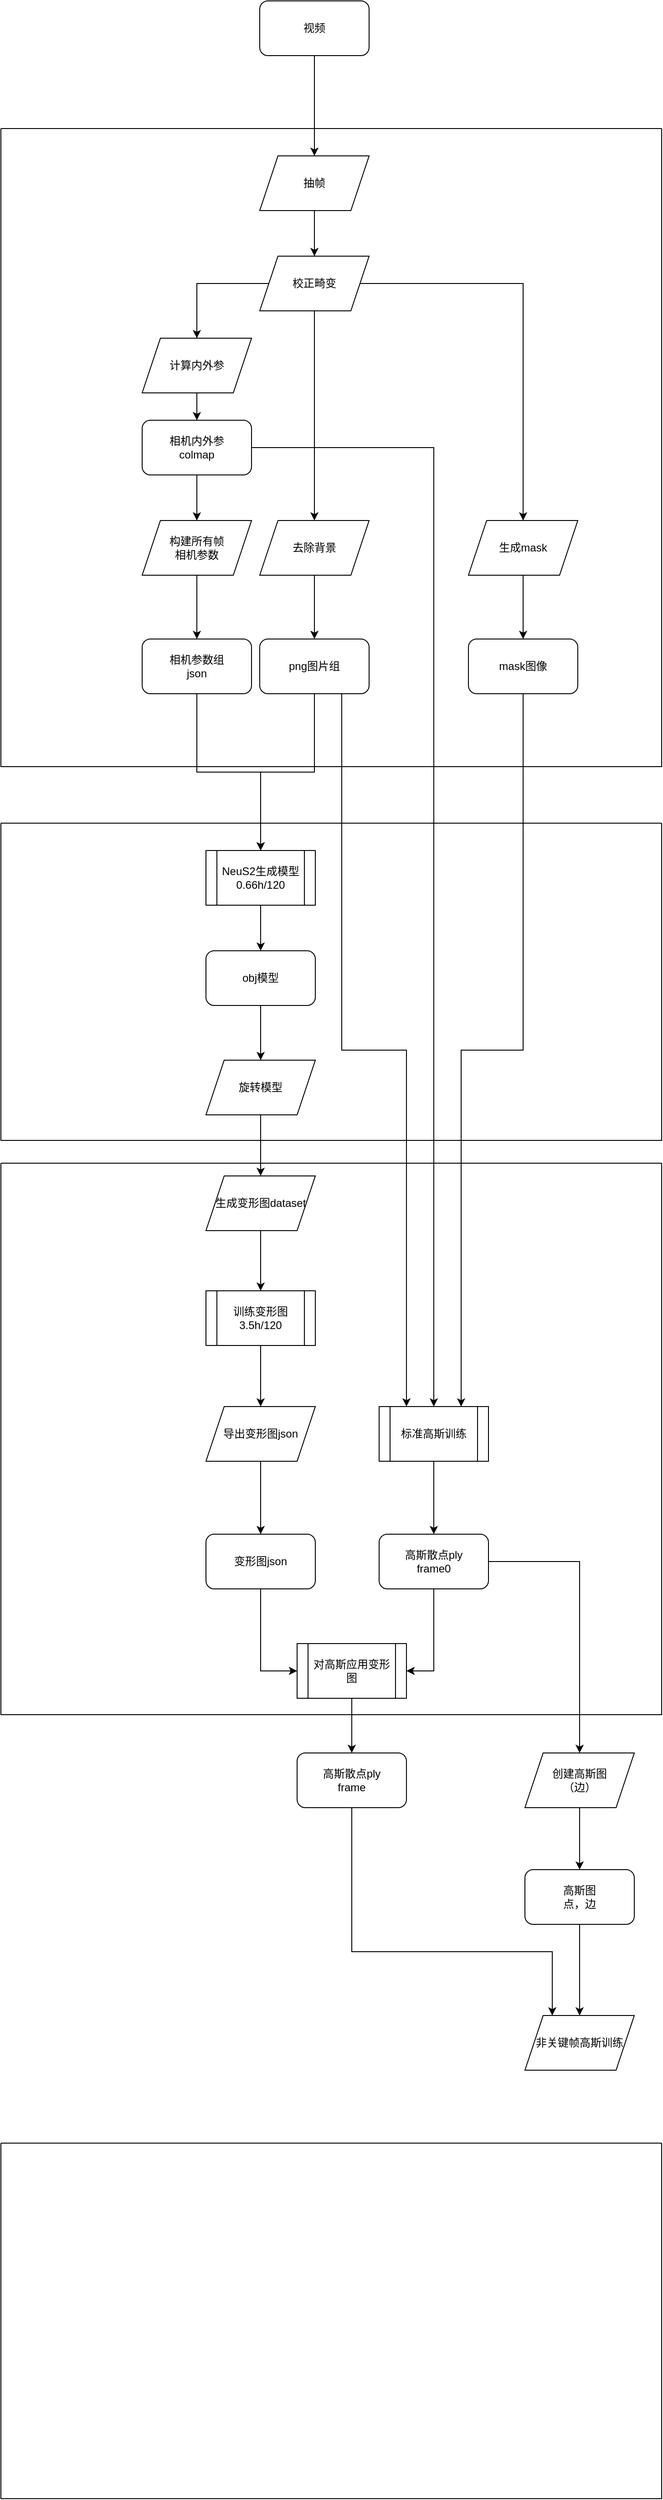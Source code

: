 <mxfile version="26.2.13">
  <diagram name="第 1 页" id="8bq4_UwM5E43GT9bmZcQ">
    <mxGraphModel dx="3551" dy="1365" grid="1" gridSize="10" guides="1" tooltips="1" connect="1" arrows="1" fold="1" page="0" pageScale="1" pageWidth="827" pageHeight="1169" math="0" shadow="0">
      <root>
        <mxCell id="0" />
        <mxCell id="1" parent="0" />
        <mxCell id="ysk7YN8ltUxfCjNkq8kX-31" value="" style="edgeStyle=orthogonalEdgeStyle;rounded=0;orthogonalLoop=1;jettySize=auto;html=1;" parent="1" source="ysk7YN8ltUxfCjNkq8kX-1" target="ysk7YN8ltUxfCjNkq8kX-4" edge="1">
          <mxGeometry relative="1" as="geometry" />
        </mxCell>
        <mxCell id="ysk7YN8ltUxfCjNkq8kX-1" value="视频" style="rounded=1;whiteSpace=wrap;html=1;" parent="1" vertex="1">
          <mxGeometry x="-711" y="90" width="120" height="60" as="geometry" />
        </mxCell>
        <mxCell id="ysk7YN8ltUxfCjNkq8kX-58" value="" style="edgeStyle=orthogonalEdgeStyle;rounded=0;orthogonalLoop=1;jettySize=auto;html=1;entryX=0.5;entryY=0;entryDx=0;entryDy=0;" parent="1" source="ysk7YN8ltUxfCjNkq8kX-4" target="ysk7YN8ltUxfCjNkq8kX-5" edge="1">
          <mxGeometry relative="1" as="geometry">
            <mxPoint x="-650" y="290" as="targetPoint" />
          </mxGeometry>
        </mxCell>
        <mxCell id="ysk7YN8ltUxfCjNkq8kX-4" value="抽帧" style="shape=parallelogram;perimeter=parallelogramPerimeter;whiteSpace=wrap;html=1;fixedSize=1;" parent="1" vertex="1">
          <mxGeometry x="-711" y="260" width="120" height="60" as="geometry" />
        </mxCell>
        <mxCell id="ysk7YN8ltUxfCjNkq8kX-9" value="" style="edgeStyle=orthogonalEdgeStyle;rounded=0;orthogonalLoop=1;jettySize=auto;html=1;" parent="1" source="ysk7YN8ltUxfCjNkq8kX-5" target="ysk7YN8ltUxfCjNkq8kX-10" edge="1">
          <mxGeometry relative="1" as="geometry" />
        </mxCell>
        <mxCell id="ysk7YN8ltUxfCjNkq8kX-62" style="edgeStyle=orthogonalEdgeStyle;rounded=0;orthogonalLoop=1;jettySize=auto;html=1;" parent="1" source="ysk7YN8ltUxfCjNkq8kX-5" target="ysk7YN8ltUxfCjNkq8kX-12" edge="1">
          <mxGeometry relative="1" as="geometry" />
        </mxCell>
        <mxCell id="ysk7YN8ltUxfCjNkq8kX-5" value="校正畸变" style="shape=parallelogram;perimeter=parallelogramPerimeter;whiteSpace=wrap;html=1;fixedSize=1;" parent="1" vertex="1">
          <mxGeometry x="-711" y="370" width="120" height="60" as="geometry" />
        </mxCell>
        <mxCell id="ysk7YN8ltUxfCjNkq8kX-56" value="" style="edgeStyle=orthogonalEdgeStyle;rounded=0;orthogonalLoop=1;jettySize=auto;html=1;" parent="1" source="ysk7YN8ltUxfCjNkq8kX-8" target="ysk7YN8ltUxfCjNkq8kX-55" edge="1">
          <mxGeometry relative="1" as="geometry" />
        </mxCell>
        <mxCell id="ysk7YN8ltUxfCjNkq8kX-8" value="&lt;div&gt;构建所有帧&lt;/div&gt;&lt;div&gt;相机参数&lt;/div&gt;" style="shape=parallelogram;perimeter=parallelogramPerimeter;whiteSpace=wrap;html=1;fixedSize=1;" parent="1" vertex="1">
          <mxGeometry x="-840" y="660" width="120" height="60" as="geometry" />
        </mxCell>
        <mxCell id="ysk7YN8ltUxfCjNkq8kX-54" value="" style="edgeStyle=orthogonalEdgeStyle;rounded=0;orthogonalLoop=1;jettySize=auto;html=1;" parent="1" source="ysk7YN8ltUxfCjNkq8kX-10" target="ysk7YN8ltUxfCjNkq8kX-53" edge="1">
          <mxGeometry relative="1" as="geometry" />
        </mxCell>
        <mxCell id="ysk7YN8ltUxfCjNkq8kX-10" value="去除背景" style="shape=parallelogram;perimeter=parallelogramPerimeter;whiteSpace=wrap;html=1;fixedSize=1;" parent="1" vertex="1">
          <mxGeometry x="-711" y="660" width="120" height="60" as="geometry" />
        </mxCell>
        <mxCell id="ysk7YN8ltUxfCjNkq8kX-60" value="" style="edgeStyle=orthogonalEdgeStyle;rounded=0;orthogonalLoop=1;jettySize=auto;html=1;" parent="1" source="ysk7YN8ltUxfCjNkq8kX-12" target="ysk7YN8ltUxfCjNkq8kX-59" edge="1">
          <mxGeometry relative="1" as="geometry" />
        </mxCell>
        <mxCell id="ysk7YN8ltUxfCjNkq8kX-12" value="生成mask" style="shape=parallelogram;perimeter=parallelogramPerimeter;whiteSpace=wrap;html=1;fixedSize=1;" parent="1" vertex="1">
          <mxGeometry x="-482" y="660" width="120" height="60" as="geometry" />
        </mxCell>
        <mxCell id="ysk7YN8ltUxfCjNkq8kX-28" value="" style="edgeStyle=orthogonalEdgeStyle;rounded=0;orthogonalLoop=1;jettySize=auto;html=1;" parent="1" source="ysk7YN8ltUxfCjNkq8kX-14" target="ysk7YN8ltUxfCjNkq8kX-27" edge="1">
          <mxGeometry relative="1" as="geometry" />
        </mxCell>
        <mxCell id="ysk7YN8ltUxfCjNkq8kX-14" value="&lt;div&gt;NeuS2生成模型&lt;/div&gt;&lt;div&gt;0.66h/120&lt;/div&gt;" style="shape=process;whiteSpace=wrap;html=1;backgroundOutline=1;" parent="1" vertex="1">
          <mxGeometry x="-770" y="1022" width="120" height="60" as="geometry" />
        </mxCell>
        <mxCell id="ysk7YN8ltUxfCjNkq8kX-22" value="" style="edgeStyle=orthogonalEdgeStyle;rounded=0;orthogonalLoop=1;jettySize=auto;html=1;" parent="1" source="ysk7YN8ltUxfCjNkq8kX-17" target="ysk7YN8ltUxfCjNkq8kX-21" edge="1">
          <mxGeometry relative="1" as="geometry" />
        </mxCell>
        <mxCell id="ysk7YN8ltUxfCjNkq8kX-17" value="旋转模型" style="shape=parallelogram;perimeter=parallelogramPerimeter;whiteSpace=wrap;html=1;fixedSize=1;" parent="1" vertex="1">
          <mxGeometry x="-770" y="1252" width="120" height="60" as="geometry" />
        </mxCell>
        <mxCell id="ysk7YN8ltUxfCjNkq8kX-26" value="" style="edgeStyle=orthogonalEdgeStyle;rounded=0;orthogonalLoop=1;jettySize=auto;html=1;" parent="1" source="ysk7YN8ltUxfCjNkq8kX-21" target="ysk7YN8ltUxfCjNkq8kX-25" edge="1">
          <mxGeometry relative="1" as="geometry" />
        </mxCell>
        <mxCell id="ysk7YN8ltUxfCjNkq8kX-21" value="生成变形图dataset" style="shape=parallelogram;perimeter=parallelogramPerimeter;whiteSpace=wrap;html=1;fixedSize=1;" parent="1" vertex="1">
          <mxGeometry x="-770" y="1379" width="120" height="60" as="geometry" />
        </mxCell>
        <mxCell id="ysk7YN8ltUxfCjNkq8kX-30" value="" style="edgeStyle=orthogonalEdgeStyle;rounded=0;orthogonalLoop=1;jettySize=auto;html=1;" parent="1" source="ysk7YN8ltUxfCjNkq8kX-25" target="ysk7YN8ltUxfCjNkq8kX-29" edge="1">
          <mxGeometry relative="1" as="geometry" />
        </mxCell>
        <mxCell id="ysk7YN8ltUxfCjNkq8kX-25" value="&lt;div&gt;训练变形图&lt;/div&gt;&lt;div&gt;3.5h/120&lt;/div&gt;" style="shape=process;whiteSpace=wrap;html=1;backgroundOutline=1;" parent="1" vertex="1">
          <mxGeometry x="-770" y="1505" width="120" height="60" as="geometry" />
        </mxCell>
        <mxCell id="ysk7YN8ltUxfCjNkq8kX-52" value="" style="edgeStyle=orthogonalEdgeStyle;rounded=0;orthogonalLoop=1;jettySize=auto;html=1;entryX=0.5;entryY=0;entryDx=0;entryDy=0;" parent="1" source="ysk7YN8ltUxfCjNkq8kX-27" target="ysk7YN8ltUxfCjNkq8kX-17" edge="1">
          <mxGeometry relative="1" as="geometry">
            <mxPoint x="-650" y="1392" as="targetPoint" />
          </mxGeometry>
        </mxCell>
        <mxCell id="ysk7YN8ltUxfCjNkq8kX-27" value="obj模型" style="rounded=1;whiteSpace=wrap;html=1;" parent="1" vertex="1">
          <mxGeometry x="-770" y="1132" width="120" height="60" as="geometry" />
        </mxCell>
        <mxCell id="ysk7YN8ltUxfCjNkq8kX-42" value="" style="edgeStyle=orthogonalEdgeStyle;rounded=0;orthogonalLoop=1;jettySize=auto;html=1;" parent="1" source="ysk7YN8ltUxfCjNkq8kX-29" target="ysk7YN8ltUxfCjNkq8kX-41" edge="1">
          <mxGeometry relative="1" as="geometry" />
        </mxCell>
        <mxCell id="ysk7YN8ltUxfCjNkq8kX-29" value="导出变形图json" style="shape=parallelogram;perimeter=parallelogramPerimeter;whiteSpace=wrap;html=1;fixedSize=1;" parent="1" vertex="1">
          <mxGeometry x="-770" y="1632" width="120" height="60" as="geometry" />
        </mxCell>
        <mxCell id="ysk7YN8ltUxfCjNkq8kX-46" value="" style="edgeStyle=orthogonalEdgeStyle;rounded=0;orthogonalLoop=1;jettySize=auto;html=1;" parent="1" source="ysk7YN8ltUxfCjNkq8kX-32" target="ysk7YN8ltUxfCjNkq8kX-45" edge="1">
          <mxGeometry relative="1" as="geometry" />
        </mxCell>
        <mxCell id="ysk7YN8ltUxfCjNkq8kX-32" value="对高斯应用变形图" style="shape=process;whiteSpace=wrap;html=1;backgroundOutline=1;" parent="1" vertex="1">
          <mxGeometry x="-670" y="1892" width="120" height="60" as="geometry" />
        </mxCell>
        <mxCell id="ysk7YN8ltUxfCjNkq8kX-40" value="" style="edgeStyle=orthogonalEdgeStyle;rounded=0;orthogonalLoop=1;jettySize=auto;html=1;" parent="1" source="ysk7YN8ltUxfCjNkq8kX-37" target="ysk7YN8ltUxfCjNkq8kX-38" edge="1">
          <mxGeometry relative="1" as="geometry" />
        </mxCell>
        <mxCell id="ysk7YN8ltUxfCjNkq8kX-37" value="标准高斯训练" style="shape=process;whiteSpace=wrap;html=1;backgroundOutline=1;" parent="1" vertex="1">
          <mxGeometry x="-580" y="1632" width="120" height="60" as="geometry" />
        </mxCell>
        <mxCell id="ysk7YN8ltUxfCjNkq8kX-44" style="edgeStyle=orthogonalEdgeStyle;rounded=0;orthogonalLoop=1;jettySize=auto;html=1;entryX=1;entryY=0.5;entryDx=0;entryDy=0;" parent="1" source="ysk7YN8ltUxfCjNkq8kX-38" target="ysk7YN8ltUxfCjNkq8kX-32" edge="1">
          <mxGeometry relative="1" as="geometry" />
        </mxCell>
        <mxCell id="ysk7YN8ltUxfCjNkq8kX-49" value="" style="edgeStyle=orthogonalEdgeStyle;rounded=0;orthogonalLoop=1;jettySize=auto;html=1;entryX=0.5;entryY=0;entryDx=0;entryDy=0;" parent="1" source="ysk7YN8ltUxfCjNkq8kX-38" target="exBlQTpfm-8-BAnL6OeM-6" edge="1">
          <mxGeometry relative="1" as="geometry">
            <mxPoint x="-550" y="2172" as="targetPoint" />
          </mxGeometry>
        </mxCell>
        <mxCell id="ysk7YN8ltUxfCjNkq8kX-38" value="&lt;div&gt;高斯散点ply&lt;/div&gt;&lt;div&gt;frame0&lt;/div&gt;" style="rounded=1;whiteSpace=wrap;html=1;" parent="1" vertex="1">
          <mxGeometry x="-580" y="1772" width="120" height="60" as="geometry" />
        </mxCell>
        <mxCell id="ysk7YN8ltUxfCjNkq8kX-43" style="edgeStyle=orthogonalEdgeStyle;rounded=0;orthogonalLoop=1;jettySize=auto;html=1;entryX=0;entryY=0.5;entryDx=0;entryDy=0;" parent="1" source="ysk7YN8ltUxfCjNkq8kX-41" target="ysk7YN8ltUxfCjNkq8kX-32" edge="1">
          <mxGeometry relative="1" as="geometry" />
        </mxCell>
        <mxCell id="ysk7YN8ltUxfCjNkq8kX-41" value="变形图json" style="rounded=1;whiteSpace=wrap;html=1;" parent="1" vertex="1">
          <mxGeometry x="-770" y="1772" width="120" height="60" as="geometry" />
        </mxCell>
        <mxCell id="exBlQTpfm-8-BAnL6OeM-12" style="edgeStyle=orthogonalEdgeStyle;rounded=0;orthogonalLoop=1;jettySize=auto;html=1;entryX=0.25;entryY=0;entryDx=0;entryDy=0;" edge="1" parent="1" source="ysk7YN8ltUxfCjNkq8kX-45" target="exBlQTpfm-8-BAnL6OeM-9">
          <mxGeometry relative="1" as="geometry">
            <Array as="points">
              <mxPoint x="-610" y="2230" />
              <mxPoint x="-390" y="2230" />
            </Array>
          </mxGeometry>
        </mxCell>
        <mxCell id="ysk7YN8ltUxfCjNkq8kX-45" value="&lt;div&gt;高斯散点ply&lt;/div&gt;&lt;div&gt;frame&lt;/div&gt;" style="rounded=1;whiteSpace=wrap;html=1;" parent="1" vertex="1">
          <mxGeometry x="-670" y="2012" width="120" height="60" as="geometry" />
        </mxCell>
        <mxCell id="ysk7YN8ltUxfCjNkq8kX-64" style="edgeStyle=orthogonalEdgeStyle;rounded=0;orthogonalLoop=1;jettySize=auto;html=1;" parent="1" source="ysk7YN8ltUxfCjNkq8kX-53" target="ysk7YN8ltUxfCjNkq8kX-14" edge="1">
          <mxGeometry relative="1" as="geometry" />
        </mxCell>
        <mxCell id="ysk7YN8ltUxfCjNkq8kX-66" style="edgeStyle=orthogonalEdgeStyle;rounded=0;orthogonalLoop=1;jettySize=auto;html=1;exitX=0.75;exitY=1;exitDx=0;exitDy=0;entryX=0.25;entryY=0;entryDx=0;entryDy=0;" parent="1" source="ysk7YN8ltUxfCjNkq8kX-53" target="ysk7YN8ltUxfCjNkq8kX-37" edge="1">
          <mxGeometry relative="1" as="geometry" />
        </mxCell>
        <mxCell id="ysk7YN8ltUxfCjNkq8kX-53" value="png图片组" style="rounded=1;whiteSpace=wrap;html=1;" parent="1" vertex="1">
          <mxGeometry x="-711" y="790" width="120" height="60" as="geometry" />
        </mxCell>
        <mxCell id="ysk7YN8ltUxfCjNkq8kX-65" style="edgeStyle=orthogonalEdgeStyle;rounded=0;orthogonalLoop=1;jettySize=auto;html=1;" parent="1" source="ysk7YN8ltUxfCjNkq8kX-55" target="ysk7YN8ltUxfCjNkq8kX-14" edge="1">
          <mxGeometry relative="1" as="geometry" />
        </mxCell>
        <mxCell id="ysk7YN8ltUxfCjNkq8kX-55" value="&lt;div&gt;相机参数组&lt;/div&gt;&lt;div&gt;json&lt;/div&gt;" style="rounded=1;whiteSpace=wrap;html=1;" parent="1" vertex="1">
          <mxGeometry x="-840" y="790" width="120" height="60" as="geometry" />
        </mxCell>
        <mxCell id="ysk7YN8ltUxfCjNkq8kX-69" style="edgeStyle=orthogonalEdgeStyle;rounded=0;orthogonalLoop=1;jettySize=auto;html=1;entryX=0.75;entryY=0;entryDx=0;entryDy=0;" parent="1" source="ysk7YN8ltUxfCjNkq8kX-59" target="ysk7YN8ltUxfCjNkq8kX-37" edge="1">
          <mxGeometry relative="1" as="geometry" />
        </mxCell>
        <mxCell id="ysk7YN8ltUxfCjNkq8kX-59" value="mask图像" style="rounded=1;whiteSpace=wrap;html=1;" parent="1" vertex="1">
          <mxGeometry x="-482" y="790" width="120" height="60" as="geometry" />
        </mxCell>
        <mxCell id="ysk7YN8ltUxfCjNkq8kX-71" value="" style="edgeStyle=orthogonalEdgeStyle;rounded=0;orthogonalLoop=1;jettySize=auto;html=1;exitX=0;exitY=0.5;exitDx=0;exitDy=0;" parent="1" source="ysk7YN8ltUxfCjNkq8kX-5" target="ysk7YN8ltUxfCjNkq8kX-70" edge="1">
          <mxGeometry relative="1" as="geometry">
            <mxPoint x="-701" y="400" as="sourcePoint" />
            <mxPoint x="-760" y="660" as="targetPoint" />
            <Array as="points" />
          </mxGeometry>
        </mxCell>
        <mxCell id="ysk7YN8ltUxfCjNkq8kX-73" value="" style="edgeStyle=orthogonalEdgeStyle;rounded=0;orthogonalLoop=1;jettySize=auto;html=1;" parent="1" source="ysk7YN8ltUxfCjNkq8kX-70" target="ysk7YN8ltUxfCjNkq8kX-72" edge="1">
          <mxGeometry relative="1" as="geometry" />
        </mxCell>
        <mxCell id="ysk7YN8ltUxfCjNkq8kX-70" value="计算内外参" style="shape=parallelogram;perimeter=parallelogramPerimeter;whiteSpace=wrap;html=1;fixedSize=1;" parent="1" vertex="1">
          <mxGeometry x="-840" y="460" width="120" height="60" as="geometry" />
        </mxCell>
        <mxCell id="ysk7YN8ltUxfCjNkq8kX-74" value="" style="edgeStyle=orthogonalEdgeStyle;rounded=0;orthogonalLoop=1;jettySize=auto;html=1;" parent="1" source="ysk7YN8ltUxfCjNkq8kX-72" target="ysk7YN8ltUxfCjNkq8kX-8" edge="1">
          <mxGeometry relative="1" as="geometry" />
        </mxCell>
        <mxCell id="ysk7YN8ltUxfCjNkq8kX-75" style="edgeStyle=orthogonalEdgeStyle;rounded=0;orthogonalLoop=1;jettySize=auto;html=1;" parent="1" source="ysk7YN8ltUxfCjNkq8kX-72" target="ysk7YN8ltUxfCjNkq8kX-37" edge="1">
          <mxGeometry relative="1" as="geometry" />
        </mxCell>
        <mxCell id="ysk7YN8ltUxfCjNkq8kX-72" value="&lt;div&gt;相机内外参&lt;/div&gt;&lt;div&gt;colmap&lt;/div&gt;" style="rounded=1;whiteSpace=wrap;html=1;" parent="1" vertex="1">
          <mxGeometry x="-840" y="550" width="120" height="60" as="geometry" />
        </mxCell>
        <mxCell id="exBlQTpfm-8-BAnL6OeM-1" value="" style="swimlane;startSize=0;" vertex="1" parent="1">
          <mxGeometry x="-995" y="230" width="725" height="700" as="geometry" />
        </mxCell>
        <mxCell id="exBlQTpfm-8-BAnL6OeM-3" value="" style="swimlane;startSize=0;" vertex="1" parent="1">
          <mxGeometry x="-995" y="992" width="725" height="348" as="geometry" />
        </mxCell>
        <mxCell id="exBlQTpfm-8-BAnL6OeM-4" value="" style="swimlane;startSize=0;" vertex="1" parent="1">
          <mxGeometry x="-995" y="1365" width="725" height="605" as="geometry" />
        </mxCell>
        <mxCell id="exBlQTpfm-8-BAnL6OeM-5" value="" style="swimlane;startSize=0;" vertex="1" parent="1">
          <mxGeometry x="-995" y="2440" width="725" height="390" as="geometry">
            <mxRectangle x="-990" y="1990" width="50" height="40" as="alternateBounds" />
          </mxGeometry>
        </mxCell>
        <mxCell id="exBlQTpfm-8-BAnL6OeM-8" value="" style="edgeStyle=orthogonalEdgeStyle;rounded=0;orthogonalLoop=1;jettySize=auto;html=1;" edge="1" parent="1" source="exBlQTpfm-8-BAnL6OeM-6" target="exBlQTpfm-8-BAnL6OeM-7">
          <mxGeometry relative="1" as="geometry" />
        </mxCell>
        <mxCell id="exBlQTpfm-8-BAnL6OeM-6" value="&lt;div&gt;创建高斯图&lt;/div&gt;&lt;div&gt;（边）&lt;/div&gt;" style="shape=parallelogram;perimeter=parallelogramPerimeter;whiteSpace=wrap;html=1;fixedSize=1;" vertex="1" parent="1">
          <mxGeometry x="-420" y="2012" width="120" height="60" as="geometry" />
        </mxCell>
        <mxCell id="exBlQTpfm-8-BAnL6OeM-11" value="" style="edgeStyle=orthogonalEdgeStyle;rounded=0;orthogonalLoop=1;jettySize=auto;html=1;entryX=0.5;entryY=0;entryDx=0;entryDy=0;" edge="1" parent="1" source="exBlQTpfm-8-BAnL6OeM-7" target="exBlQTpfm-8-BAnL6OeM-9">
          <mxGeometry relative="1" as="geometry" />
        </mxCell>
        <mxCell id="exBlQTpfm-8-BAnL6OeM-7" value="&lt;div&gt;高斯图&lt;/div&gt;&lt;div&gt;点，边&lt;/div&gt;" style="rounded=1;whiteSpace=wrap;html=1;" vertex="1" parent="1">
          <mxGeometry x="-420" y="2140" width="120" height="60" as="geometry" />
        </mxCell>
        <mxCell id="exBlQTpfm-8-BAnL6OeM-9" value="非关键帧高斯训练" style="shape=parallelogram;perimeter=parallelogramPerimeter;whiteSpace=wrap;html=1;fixedSize=1;" vertex="1" parent="1">
          <mxGeometry x="-420" y="2300" width="120" height="60" as="geometry" />
        </mxCell>
      </root>
    </mxGraphModel>
  </diagram>
</mxfile>

